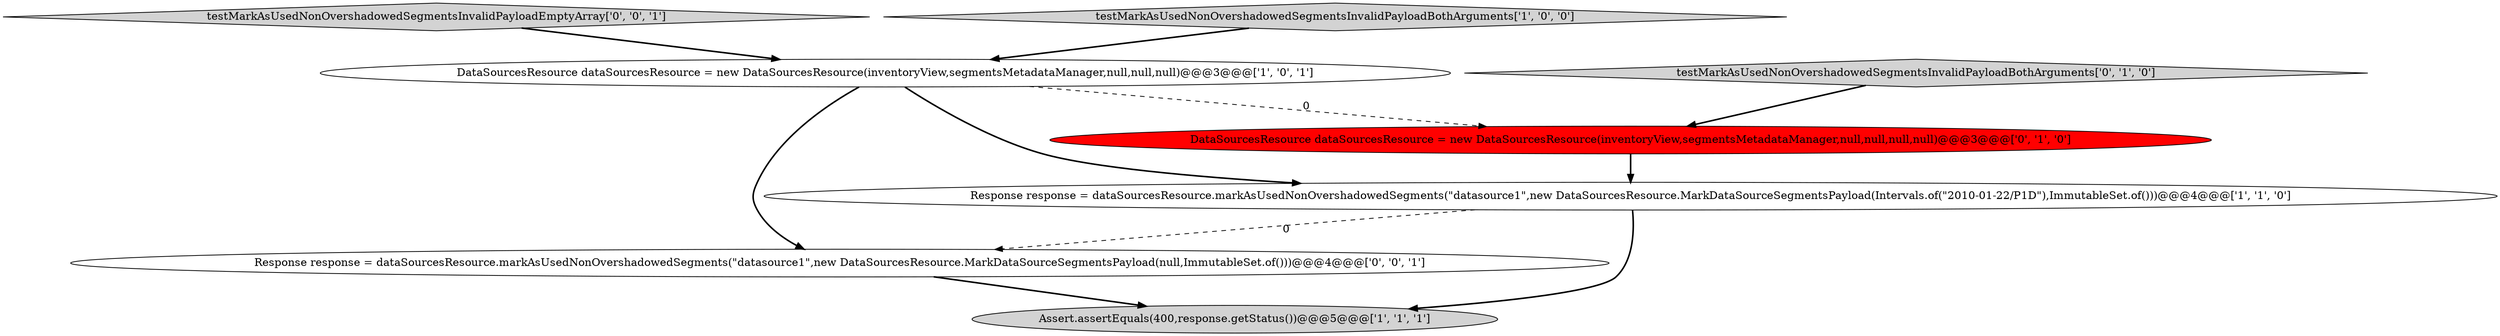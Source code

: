 digraph {
6 [style = filled, label = "Response response = dataSourcesResource.markAsUsedNonOvershadowedSegments(\"datasource1\",new DataSourcesResource.MarkDataSourceSegmentsPayload(null,ImmutableSet.of()))@@@4@@@['0', '0', '1']", fillcolor = white, shape = ellipse image = "AAA0AAABBB3BBB"];
7 [style = filled, label = "testMarkAsUsedNonOvershadowedSegmentsInvalidPayloadEmptyArray['0', '0', '1']", fillcolor = lightgray, shape = diamond image = "AAA0AAABBB3BBB"];
1 [style = filled, label = "Assert.assertEquals(400,response.getStatus())@@@5@@@['1', '1', '1']", fillcolor = lightgray, shape = ellipse image = "AAA0AAABBB1BBB"];
0 [style = filled, label = "DataSourcesResource dataSourcesResource = new DataSourcesResource(inventoryView,segmentsMetadataManager,null,null,null)@@@3@@@['1', '0', '1']", fillcolor = white, shape = ellipse image = "AAA0AAABBB1BBB"];
2 [style = filled, label = "Response response = dataSourcesResource.markAsUsedNonOvershadowedSegments(\"datasource1\",new DataSourcesResource.MarkDataSourceSegmentsPayload(Intervals.of(\"2010-01-22/P1D\"),ImmutableSet.of()))@@@4@@@['1', '1', '0']", fillcolor = white, shape = ellipse image = "AAA0AAABBB1BBB"];
3 [style = filled, label = "testMarkAsUsedNonOvershadowedSegmentsInvalidPayloadBothArguments['1', '0', '0']", fillcolor = lightgray, shape = diamond image = "AAA0AAABBB1BBB"];
5 [style = filled, label = "testMarkAsUsedNonOvershadowedSegmentsInvalidPayloadBothArguments['0', '1', '0']", fillcolor = lightgray, shape = diamond image = "AAA0AAABBB2BBB"];
4 [style = filled, label = "DataSourcesResource dataSourcesResource = new DataSourcesResource(inventoryView,segmentsMetadataManager,null,null,null,null)@@@3@@@['0', '1', '0']", fillcolor = red, shape = ellipse image = "AAA1AAABBB2BBB"];
3->0 [style = bold, label=""];
6->1 [style = bold, label=""];
7->0 [style = bold, label=""];
0->4 [style = dashed, label="0"];
4->2 [style = bold, label=""];
0->6 [style = bold, label=""];
2->1 [style = bold, label=""];
5->4 [style = bold, label=""];
0->2 [style = bold, label=""];
2->6 [style = dashed, label="0"];
}
